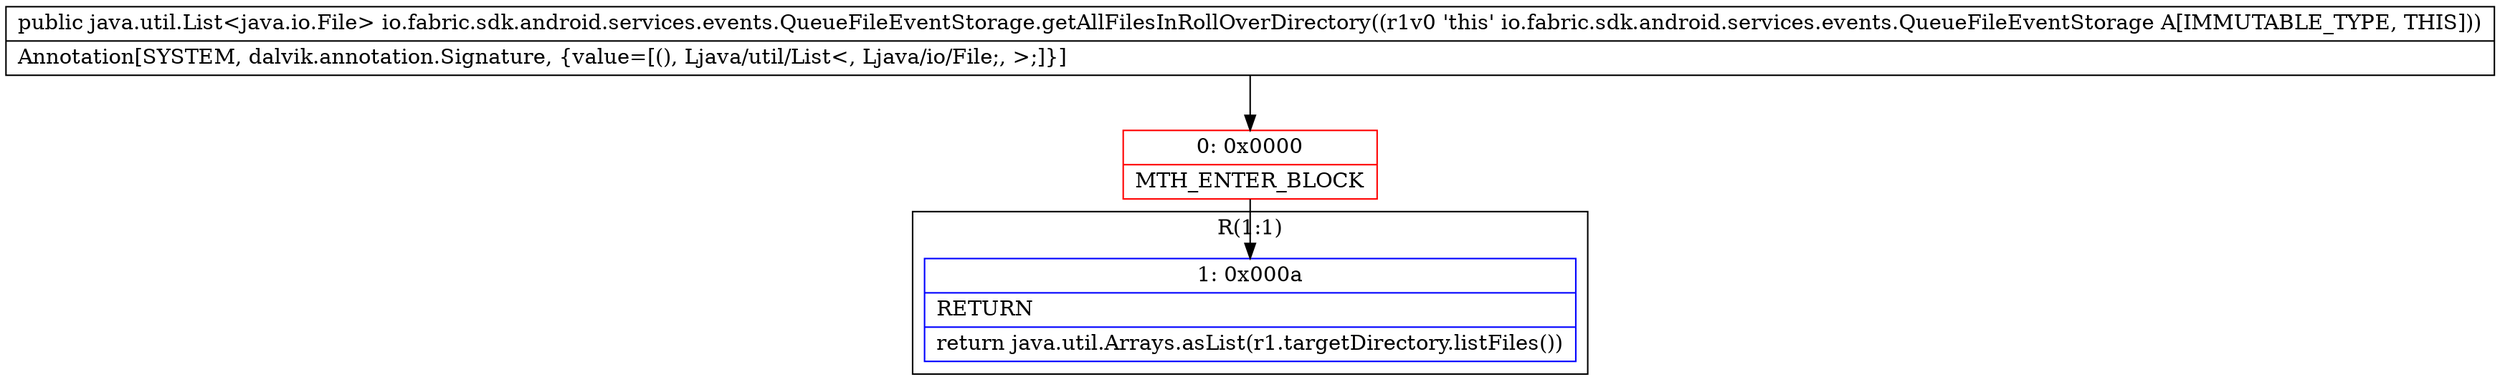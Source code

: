 digraph "CFG forio.fabric.sdk.android.services.events.QueueFileEventStorage.getAllFilesInRollOverDirectory()Ljava\/util\/List;" {
subgraph cluster_Region_696294258 {
label = "R(1:1)";
node [shape=record,color=blue];
Node_1 [shape=record,label="{1\:\ 0x000a|RETURN\l|return java.util.Arrays.asList(r1.targetDirectory.listFiles())\l}"];
}
Node_0 [shape=record,color=red,label="{0\:\ 0x0000|MTH_ENTER_BLOCK\l}"];
MethodNode[shape=record,label="{public java.util.List\<java.io.File\> io.fabric.sdk.android.services.events.QueueFileEventStorage.getAllFilesInRollOverDirectory((r1v0 'this' io.fabric.sdk.android.services.events.QueueFileEventStorage A[IMMUTABLE_TYPE, THIS]))  | Annotation[SYSTEM, dalvik.annotation.Signature, \{value=[(), Ljava\/util\/List\<, Ljava\/io\/File;, \>;]\}]\l}"];
MethodNode -> Node_0;
Node_0 -> Node_1;
}

